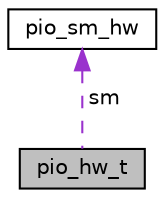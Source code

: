 digraph "pio_hw_t"
{
 // LATEX_PDF_SIZE
  edge [fontname="Helvetica",fontsize="10",labelfontname="Helvetica",labelfontsize="10"];
  node [fontname="Helvetica",fontsize="10",shape=record];
  Node1 [label="pio_hw_t",height=0.2,width=0.4,color="black", fillcolor="grey75", style="filled", fontcolor="black",tooltip=" "];
  Node2 -> Node1 [dir="back",color="darkorchid3",fontsize="10",style="dashed",label=" sm" ,fontname="Helvetica"];
  Node2 [label="pio_sm_hw",height=0.2,width=0.4,color="black", fillcolor="white", style="filled",URL="$structpio__sm__hw.html",tooltip=" "];
}
